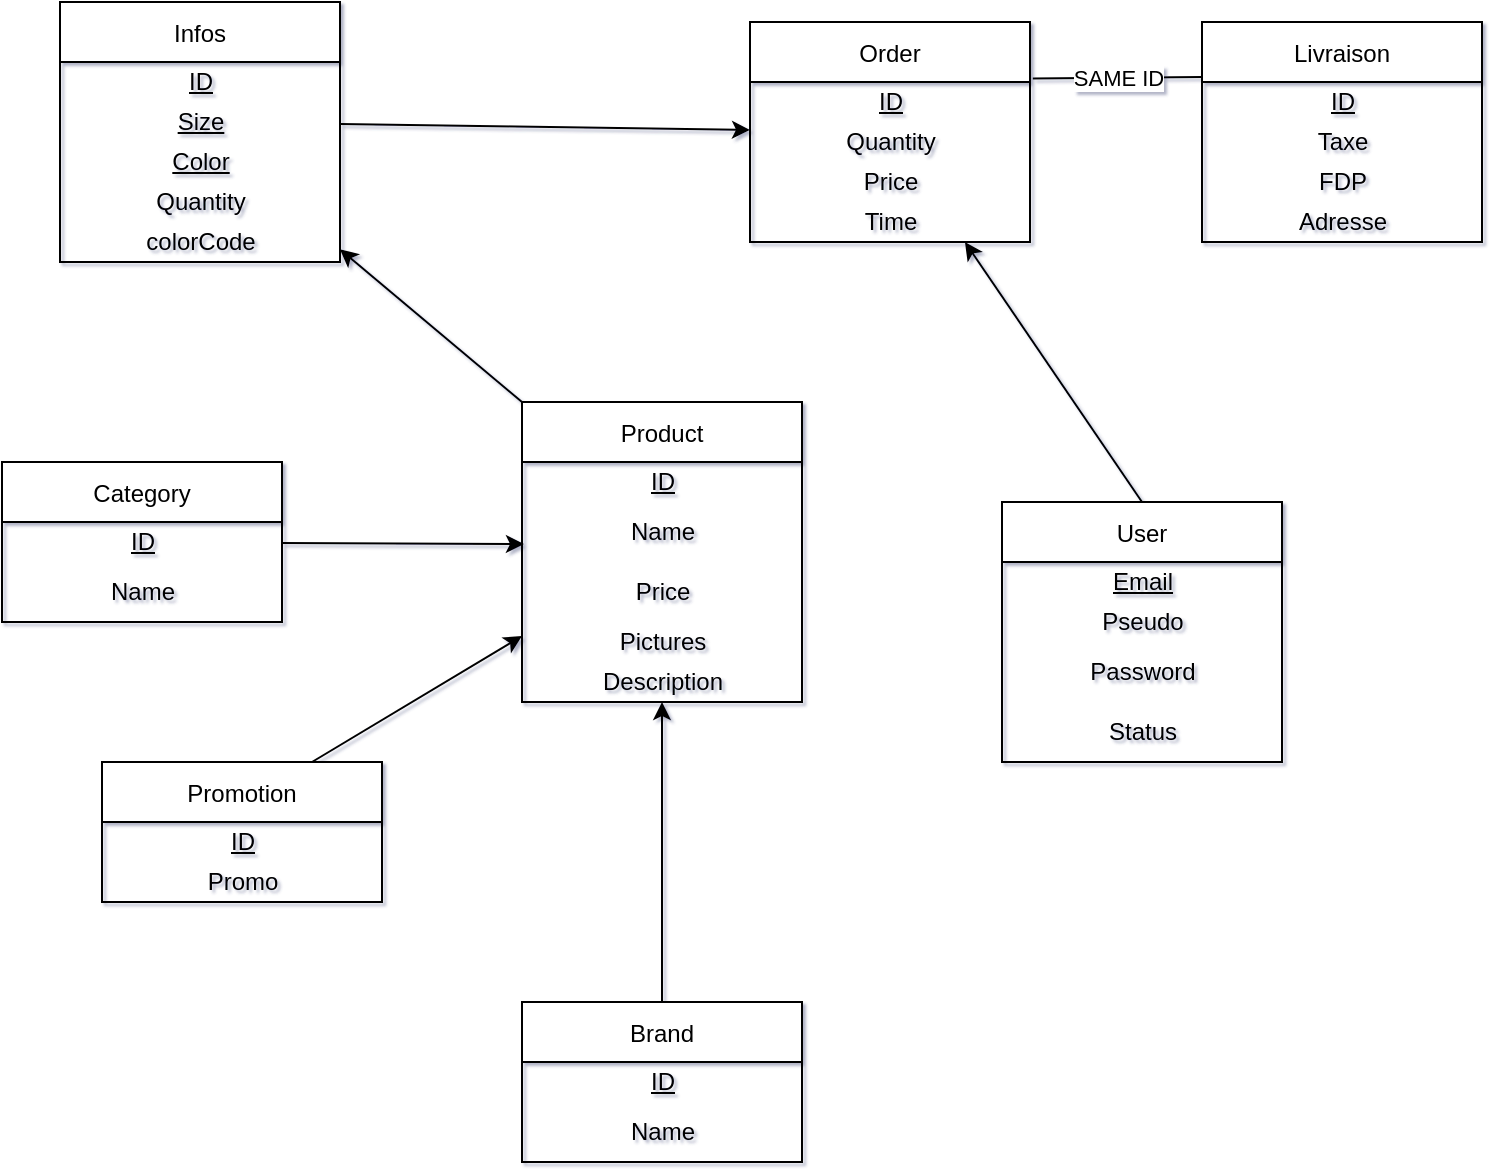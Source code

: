 <mxfile>
    <diagram id="iorcRCthD171SyJ1eXAP" name="Page-1">
        <mxGraphModel dx="1240" dy="631" grid="1" gridSize="10" guides="1" tooltips="1" connect="1" arrows="1" fold="1" page="1" pageScale="1" pageWidth="827" pageHeight="1169" background="none" math="0" shadow="1">
            <root>
                <mxCell id="0"/>
                <mxCell id="1" parent="0"/>
                <mxCell id="49" style="edgeStyle=none;rounded=0;html=1;exitX=0;exitY=0;exitDx=0;exitDy=0;endArrow=classic;endFill=1;strokeColor=default;" edge="1" parent="1" source="Tp9ov5M1JZ4nnl-rEPXS-1" target="11">
                    <mxGeometry relative="1" as="geometry"/>
                </mxCell>
                <mxCell id="Tp9ov5M1JZ4nnl-rEPXS-1" value="Product" style="swimlane;fontStyle=0;childLayout=stackLayout;horizontal=1;startSize=30;horizontalStack=0;resizeParent=1;resizeParentMax=0;resizeLast=0;collapsible=1;marginBottom=0;rounded=0;" parent="1" vertex="1">
                    <mxGeometry x="300" y="230" width="140" height="150" as="geometry"/>
                </mxCell>
                <mxCell id="Tp9ov5M1JZ4nnl-rEPXS-18" value="&lt;div&gt;&lt;u&gt;ID&lt;/u&gt;&lt;/div&gt;" style="text;html=1;align=center;verticalAlign=middle;resizable=0;points=[];autosize=1;strokeColor=none;fillColor=none;rounded=0;" parent="Tp9ov5M1JZ4nnl-rEPXS-1" vertex="1">
                    <mxGeometry y="30" width="140" height="20" as="geometry"/>
                </mxCell>
                <mxCell id="Tp9ov5M1JZ4nnl-rEPXS-24" value="Name" style="text;html=1;align=center;verticalAlign=middle;resizable=0;points=[];autosize=1;strokeColor=none;fillColor=none;rounded=0;" parent="Tp9ov5M1JZ4nnl-rEPXS-1" vertex="1">
                    <mxGeometry y="50" width="140" height="30" as="geometry"/>
                </mxCell>
                <mxCell id="Tp9ov5M1JZ4nnl-rEPXS-23" value="Price" style="text;html=1;align=center;verticalAlign=middle;resizable=0;points=[];autosize=1;strokeColor=none;fillColor=none;rounded=0;" parent="Tp9ov5M1JZ4nnl-rEPXS-1" vertex="1">
                    <mxGeometry y="80" width="140" height="30" as="geometry"/>
                </mxCell>
                <mxCell id="Tp9ov5M1JZ4nnl-rEPXS-22" value="Pictures" style="text;html=1;align=center;verticalAlign=middle;resizable=0;points=[];autosize=1;strokeColor=none;fillColor=none;rounded=0;" parent="Tp9ov5M1JZ4nnl-rEPXS-1" vertex="1">
                    <mxGeometry y="110" width="140" height="20" as="geometry"/>
                </mxCell>
                <mxCell id="29" value="Description" style="text;html=1;align=center;verticalAlign=middle;resizable=0;points=[];autosize=1;strokeColor=none;fillColor=none;rounded=0;" vertex="1" parent="Tp9ov5M1JZ4nnl-rEPXS-1">
                    <mxGeometry y="130" width="140" height="20" as="geometry"/>
                </mxCell>
                <mxCell id="Tp9ov5M1JZ4nnl-rEPXS-8" style="edgeStyle=orthogonalEdgeStyle;rounded=0;orthogonalLoop=1;jettySize=auto;html=1;entryX=0.5;entryY=1;entryDx=0;entryDy=0;endArrow=classic;endFill=1;" parent="1" source="Tp9ov5M1JZ4nnl-rEPXS-6" target="Tp9ov5M1JZ4nnl-rEPXS-1" edge="1">
                    <mxGeometry relative="1" as="geometry"/>
                </mxCell>
                <mxCell id="Tp9ov5M1JZ4nnl-rEPXS-6" value="Brand" style="swimlane;fontStyle=0;childLayout=stackLayout;horizontal=1;startSize=30;horizontalStack=0;resizeParent=1;resizeParentMax=0;resizeLast=0;collapsible=1;marginBottom=0;rounded=0;" parent="1" vertex="1">
                    <mxGeometry x="300" y="530" width="140" height="80" as="geometry"/>
                </mxCell>
                <mxCell id="Tp9ov5M1JZ4nnl-rEPXS-20" value="&lt;u&gt;ID&lt;/u&gt;" style="text;html=1;align=center;verticalAlign=middle;resizable=0;points=[];autosize=1;strokeColor=none;fillColor=none;rounded=0;" parent="Tp9ov5M1JZ4nnl-rEPXS-6" vertex="1">
                    <mxGeometry y="30" width="140" height="20" as="geometry"/>
                </mxCell>
                <mxCell id="10" value="Name" style="text;html=1;align=center;verticalAlign=middle;resizable=0;points=[];autosize=1;strokeColor=none;fillColor=none;rounded=0;" parent="Tp9ov5M1JZ4nnl-rEPXS-6" vertex="1">
                    <mxGeometry y="50" width="140" height="30" as="geometry"/>
                </mxCell>
                <mxCell id="44" style="edgeStyle=none;html=1;exitX=0.5;exitY=0;exitDx=0;exitDy=0;rounded=0;" edge="1" parent="1" source="Tp9ov5M1JZ4nnl-rEPXS-7" target="30">
                    <mxGeometry relative="1" as="geometry"/>
                </mxCell>
                <mxCell id="Tp9ov5M1JZ4nnl-rEPXS-7" value="User" style="swimlane;fontStyle=0;childLayout=stackLayout;horizontal=1;startSize=30;horizontalStack=0;resizeParent=1;resizeParentMax=0;resizeLast=0;collapsible=1;marginBottom=0;rounded=0;" parent="1" vertex="1">
                    <mxGeometry x="540" y="280" width="140" height="130" as="geometry"/>
                </mxCell>
                <mxCell id="Tp9ov5M1JZ4nnl-rEPXS-28" value="&lt;div&gt;&lt;u&gt;Email&lt;/u&gt;&lt;/div&gt;" style="text;html=1;align=center;verticalAlign=middle;resizable=0;points=[];autosize=1;strokeColor=none;fillColor=none;rounded=0;" parent="Tp9ov5M1JZ4nnl-rEPXS-7" vertex="1">
                    <mxGeometry y="30" width="140" height="20" as="geometry"/>
                </mxCell>
                <mxCell id="Tp9ov5M1JZ4nnl-rEPXS-27" value="Pseudo" style="text;html=1;align=center;verticalAlign=middle;resizable=0;points=[];autosize=1;strokeColor=none;fillColor=none;rounded=0;" parent="Tp9ov5M1JZ4nnl-rEPXS-7" vertex="1">
                    <mxGeometry y="50" width="140" height="20" as="geometry"/>
                </mxCell>
                <mxCell id="Tp9ov5M1JZ4nnl-rEPXS-26" value="Password" style="text;html=1;align=center;verticalAlign=middle;resizable=0;points=[];autosize=1;strokeColor=none;fillColor=none;rounded=0;" parent="Tp9ov5M1JZ4nnl-rEPXS-7" vertex="1">
                    <mxGeometry y="70" width="140" height="30" as="geometry"/>
                </mxCell>
                <mxCell id="Tp9ov5M1JZ4nnl-rEPXS-25" value="Status" style="text;html=1;align=center;verticalAlign=middle;resizable=0;points=[];autosize=1;strokeColor=none;fillColor=none;rounded=0;" parent="Tp9ov5M1JZ4nnl-rEPXS-7" vertex="1">
                    <mxGeometry y="100" width="140" height="30" as="geometry"/>
                </mxCell>
                <mxCell id="3" value="Category" style="swimlane;fontStyle=0;childLayout=stackLayout;horizontal=1;startSize=30;horizontalStack=0;resizeParent=1;resizeParentMax=0;resizeLast=0;collapsible=1;marginBottom=0;rounded=0;" parent="1" vertex="1">
                    <mxGeometry x="40" y="260" width="140" height="80" as="geometry"/>
                </mxCell>
                <mxCell id="4" value="&lt;div&gt;&lt;u&gt;ID&lt;/u&gt;&lt;/div&gt;" style="text;html=1;align=center;verticalAlign=middle;resizable=0;points=[];autosize=1;strokeColor=none;fillColor=none;rounded=0;" parent="3" vertex="1">
                    <mxGeometry y="30" width="140" height="20" as="geometry"/>
                </mxCell>
                <mxCell id="5" value="Name" style="text;html=1;align=center;verticalAlign=middle;resizable=0;points=[];autosize=1;strokeColor=none;fillColor=none;rounded=0;" parent="3" vertex="1">
                    <mxGeometry y="50" width="140" height="30" as="geometry"/>
                </mxCell>
                <mxCell id="9" style="html=1;entryX=0.007;entryY=0.7;entryDx=0;entryDy=0;entryPerimeter=0;edgeStyle=orthogonalEdgeStyle;rounded=0;" parent="1" target="Tp9ov5M1JZ4nnl-rEPXS-24" edge="1">
                    <mxGeometry relative="1" as="geometry">
                        <mxPoint x="180" y="300.486" as="sourcePoint"/>
                    </mxGeometry>
                </mxCell>
                <mxCell id="11" value="Infos" style="swimlane;fontStyle=0;childLayout=stackLayout;horizontal=1;startSize=30;horizontalStack=0;resizeParent=1;resizeParentMax=0;resizeLast=0;collapsible=1;marginBottom=0;rounded=0;" parent="1" vertex="1">
                    <mxGeometry x="69" y="30" width="140" height="130" as="geometry"/>
                </mxCell>
                <mxCell id="19" value="ID" style="text;html=1;align=center;verticalAlign=middle;resizable=0;points=[];autosize=1;strokeColor=none;fillColor=none;rounded=0;fontStyle=4;" vertex="1" parent="11">
                    <mxGeometry y="30" width="140" height="20" as="geometry"/>
                </mxCell>
                <mxCell id="25" value="Size" style="text;html=1;align=center;verticalAlign=middle;resizable=0;points=[];autosize=1;strokeColor=none;fillColor=none;rounded=0;fontStyle=4;" vertex="1" parent="11">
                    <mxGeometry y="50" width="140" height="20" as="geometry"/>
                </mxCell>
                <mxCell id="27" value="Color" style="text;html=1;align=center;verticalAlign=middle;resizable=0;points=[];autosize=1;strokeColor=none;fillColor=none;rounded=0;fontStyle=4;" vertex="1" parent="11">
                    <mxGeometry y="70" width="140" height="20" as="geometry"/>
                </mxCell>
                <mxCell id="26" value="Quantity" style="text;html=1;align=center;verticalAlign=middle;resizable=0;points=[];autosize=1;strokeColor=none;fillColor=none;rounded=0;" vertex="1" parent="11">
                    <mxGeometry y="90" width="140" height="20" as="geometry"/>
                </mxCell>
                <mxCell id="28" value="colorCode" style="text;html=1;align=center;verticalAlign=middle;resizable=0;points=[];autosize=1;strokeColor=none;fillColor=none;rounded=0;" vertex="1" parent="11">
                    <mxGeometry y="110" width="140" height="20" as="geometry"/>
                </mxCell>
                <mxCell id="48" style="edgeStyle=none;rounded=0;html=1;exitX=0.75;exitY=0;exitDx=0;exitDy=0;endArrow=classic;endFill=1;strokeColor=default;" edge="1" parent="1" source="15" target="Tp9ov5M1JZ4nnl-rEPXS-1">
                    <mxGeometry relative="1" as="geometry"/>
                </mxCell>
                <mxCell id="15" value="Promotion" style="swimlane;fontStyle=0;childLayout=stackLayout;horizontal=1;startSize=30;horizontalStack=0;resizeParent=1;resizeParentMax=0;resizeLast=0;collapsible=1;marginBottom=0;rounded=0;" vertex="1" parent="1">
                    <mxGeometry x="90" y="410" width="140" height="70" as="geometry"/>
                </mxCell>
                <mxCell id="16" value="&lt;div&gt;&lt;u&gt;ID&lt;/u&gt;&lt;/div&gt;" style="text;html=1;align=center;verticalAlign=middle;resizable=0;points=[];autosize=1;strokeColor=none;fillColor=none;rounded=0;" vertex="1" parent="15">
                    <mxGeometry y="30" width="140" height="20" as="geometry"/>
                </mxCell>
                <mxCell id="17" value="Promo" style="text;html=1;align=center;verticalAlign=middle;resizable=0;points=[];autosize=1;strokeColor=none;fillColor=none;rounded=0;" vertex="1" parent="15">
                    <mxGeometry y="50" width="140" height="20" as="geometry"/>
                </mxCell>
                <mxCell id="30" value="Order" style="swimlane;fontStyle=0;childLayout=stackLayout;horizontal=1;startSize=30;horizontalStack=0;resizeParent=1;resizeParentMax=0;resizeLast=0;collapsible=1;marginBottom=0;rounded=0;" vertex="1" parent="1">
                    <mxGeometry x="414" y="40" width="140" height="110" as="geometry"/>
                </mxCell>
                <mxCell id="31" value="&lt;div&gt;&lt;u&gt;ID&lt;/u&gt;&lt;/div&gt;" style="text;html=1;align=center;verticalAlign=middle;resizable=0;points=[];autosize=1;strokeColor=none;fillColor=none;rounded=0;" vertex="1" parent="30">
                    <mxGeometry y="30" width="140" height="20" as="geometry"/>
                </mxCell>
                <mxCell id="32" value="Quantity" style="text;html=1;align=center;verticalAlign=middle;resizable=0;points=[];autosize=1;strokeColor=none;fillColor=none;rounded=0;" vertex="1" parent="30">
                    <mxGeometry y="50" width="140" height="20" as="geometry"/>
                </mxCell>
                <mxCell id="34" value="Price" style="text;html=1;align=center;verticalAlign=middle;resizable=0;points=[];autosize=1;strokeColor=none;fillColor=none;rounded=0;" vertex="1" parent="30">
                    <mxGeometry y="70" width="140" height="20" as="geometry"/>
                </mxCell>
                <mxCell id="36" value="Time" style="text;html=1;align=center;verticalAlign=middle;resizable=0;points=[];autosize=1;strokeColor=none;fillColor=none;rounded=0;" vertex="1" parent="30">
                    <mxGeometry y="90" width="140" height="20" as="geometry"/>
                </mxCell>
                <mxCell id="45" value="SAME ID" style="edgeStyle=none;html=1;exitX=0;exitY=0.25;exitDx=0;exitDy=0;entryX=1.01;entryY=-0.09;entryDx=0;entryDy=0;entryPerimeter=0;strokeColor=default;rounded=0;fixDash=0;endArrow=none;endFill=0;" edge="1" parent="1" source="37" target="31">
                    <mxGeometry relative="1" as="geometry"/>
                </mxCell>
                <mxCell id="37" value="Livraison" style="swimlane;fontStyle=0;childLayout=stackLayout;horizontal=1;startSize=30;horizontalStack=0;resizeParent=1;resizeParentMax=0;resizeLast=0;collapsible=1;marginBottom=0;rounded=0;" vertex="1" parent="1">
                    <mxGeometry x="640" y="40" width="140" height="110" as="geometry"/>
                </mxCell>
                <mxCell id="38" value="&lt;div&gt;&lt;u&gt;ID&lt;/u&gt;&lt;/div&gt;" style="text;html=1;align=center;verticalAlign=middle;resizable=0;points=[];autosize=1;strokeColor=none;fillColor=none;rounded=0;" vertex="1" parent="37">
                    <mxGeometry y="30" width="140" height="20" as="geometry"/>
                </mxCell>
                <mxCell id="39" value="Taxe" style="text;html=1;align=center;verticalAlign=middle;resizable=0;points=[];autosize=1;strokeColor=none;fillColor=none;rounded=0;" vertex="1" parent="37">
                    <mxGeometry y="50" width="140" height="20" as="geometry"/>
                </mxCell>
                <mxCell id="40" value="FDP" style="text;html=1;align=center;verticalAlign=middle;resizable=0;points=[];autosize=1;strokeColor=none;fillColor=none;rounded=0;" vertex="1" parent="37">
                    <mxGeometry y="70" width="140" height="20" as="geometry"/>
                </mxCell>
                <mxCell id="41" value="Adresse" style="text;html=1;align=center;verticalAlign=middle;resizable=0;points=[];autosize=1;strokeColor=none;fillColor=none;rounded=0;" vertex="1" parent="37">
                    <mxGeometry y="90" width="140" height="20" as="geometry"/>
                </mxCell>
                <mxCell id="50" style="edgeStyle=none;html=1;endArrow=classic;endFill=1;strokeColor=default;" edge="1" parent="1" source="25" target="30">
                    <mxGeometry relative="1" as="geometry"/>
                </mxCell>
            </root>
        </mxGraphModel>
    </diagram>
</mxfile>